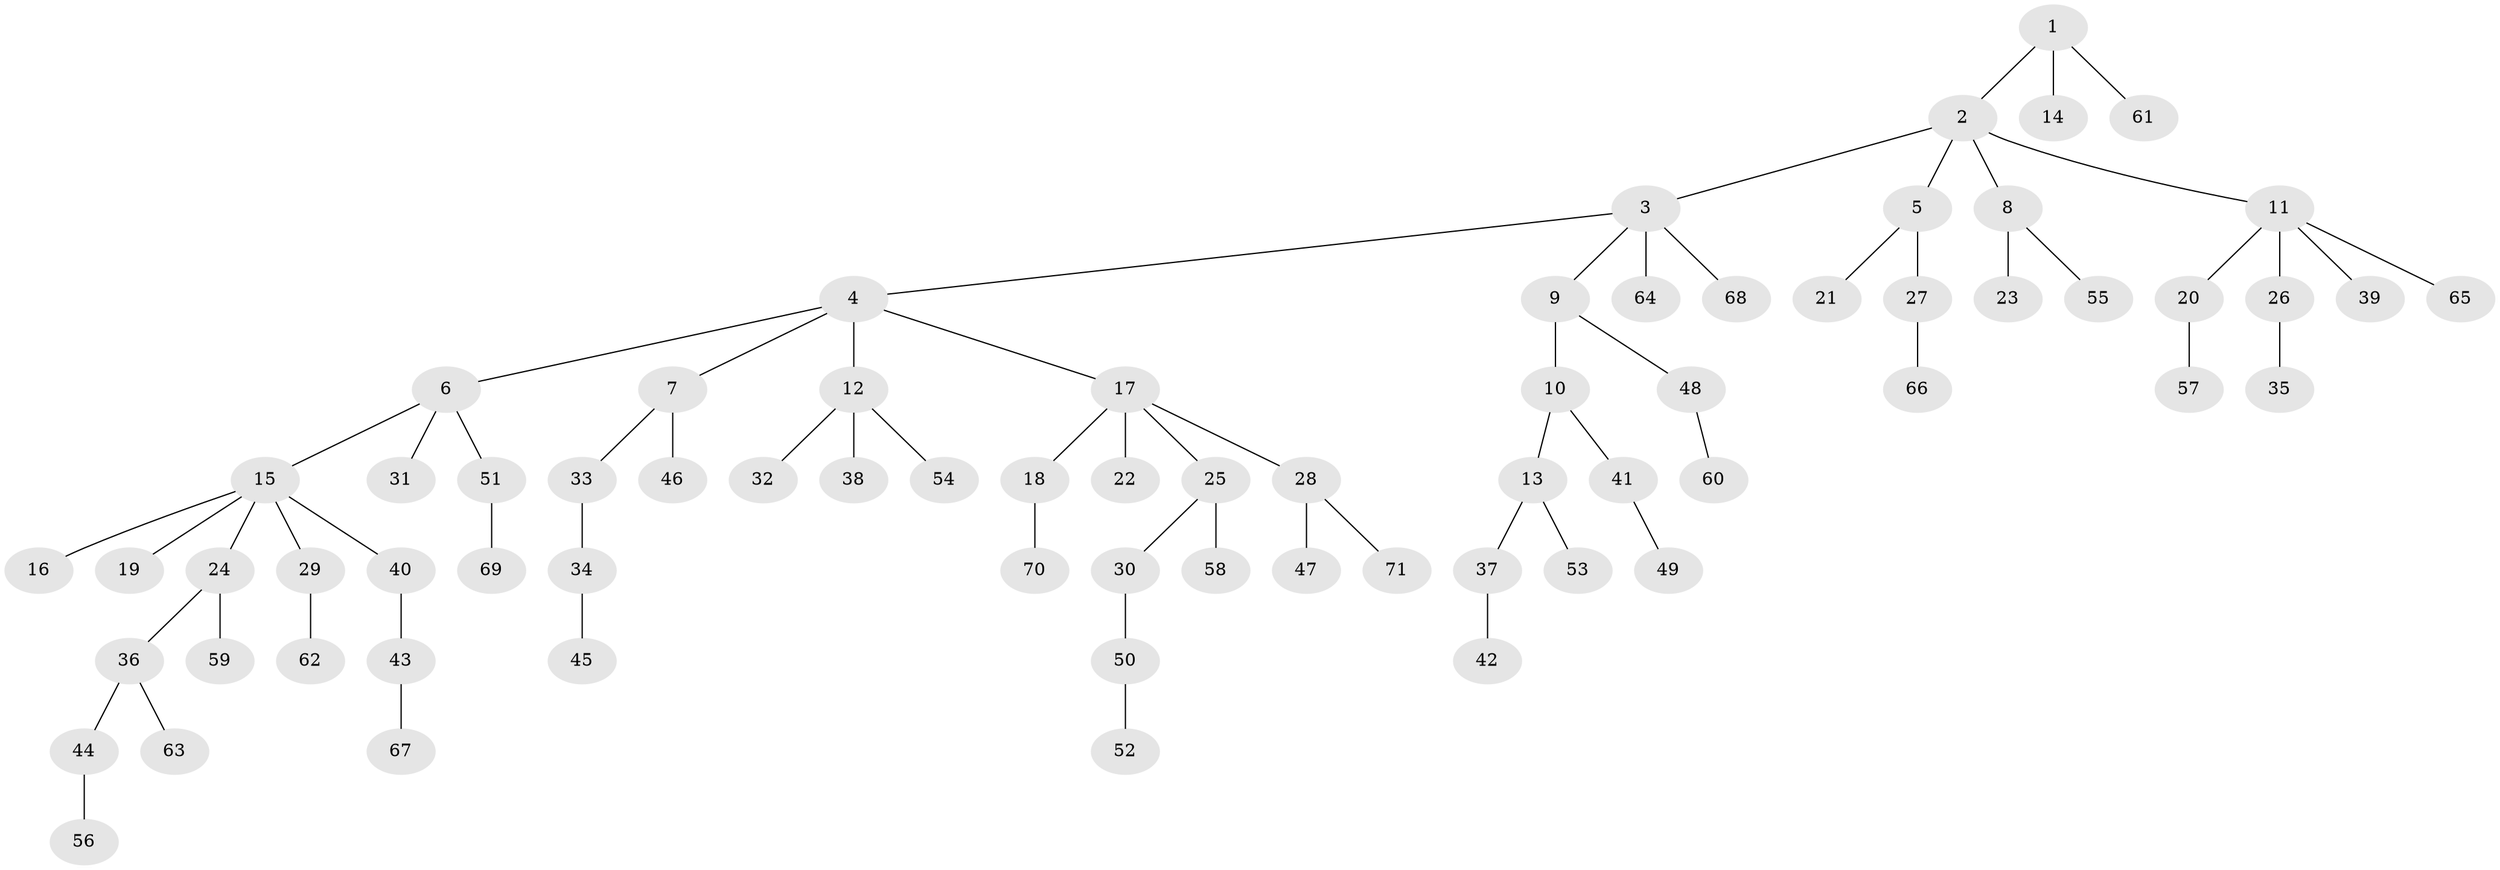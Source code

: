 // coarse degree distribution, {6: 0.021739130434782608, 4: 0.06521739130434782, 5: 0.021739130434782608, 2: 0.2391304347826087, 8: 0.021739130434782608, 3: 0.08695652173913043, 1: 0.5434782608695652}
// Generated by graph-tools (version 1.1) at 2025/24/03/03/25 07:24:08]
// undirected, 71 vertices, 70 edges
graph export_dot {
graph [start="1"]
  node [color=gray90,style=filled];
  1;
  2;
  3;
  4;
  5;
  6;
  7;
  8;
  9;
  10;
  11;
  12;
  13;
  14;
  15;
  16;
  17;
  18;
  19;
  20;
  21;
  22;
  23;
  24;
  25;
  26;
  27;
  28;
  29;
  30;
  31;
  32;
  33;
  34;
  35;
  36;
  37;
  38;
  39;
  40;
  41;
  42;
  43;
  44;
  45;
  46;
  47;
  48;
  49;
  50;
  51;
  52;
  53;
  54;
  55;
  56;
  57;
  58;
  59;
  60;
  61;
  62;
  63;
  64;
  65;
  66;
  67;
  68;
  69;
  70;
  71;
  1 -- 2;
  1 -- 14;
  1 -- 61;
  2 -- 3;
  2 -- 5;
  2 -- 8;
  2 -- 11;
  3 -- 4;
  3 -- 9;
  3 -- 64;
  3 -- 68;
  4 -- 6;
  4 -- 7;
  4 -- 12;
  4 -- 17;
  5 -- 21;
  5 -- 27;
  6 -- 15;
  6 -- 31;
  6 -- 51;
  7 -- 33;
  7 -- 46;
  8 -- 23;
  8 -- 55;
  9 -- 10;
  9 -- 48;
  10 -- 13;
  10 -- 41;
  11 -- 20;
  11 -- 26;
  11 -- 39;
  11 -- 65;
  12 -- 32;
  12 -- 38;
  12 -- 54;
  13 -- 37;
  13 -- 53;
  15 -- 16;
  15 -- 19;
  15 -- 24;
  15 -- 29;
  15 -- 40;
  17 -- 18;
  17 -- 22;
  17 -- 25;
  17 -- 28;
  18 -- 70;
  20 -- 57;
  24 -- 36;
  24 -- 59;
  25 -- 30;
  25 -- 58;
  26 -- 35;
  27 -- 66;
  28 -- 47;
  28 -- 71;
  29 -- 62;
  30 -- 50;
  33 -- 34;
  34 -- 45;
  36 -- 44;
  36 -- 63;
  37 -- 42;
  40 -- 43;
  41 -- 49;
  43 -- 67;
  44 -- 56;
  48 -- 60;
  50 -- 52;
  51 -- 69;
}
